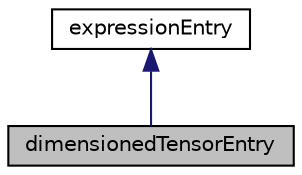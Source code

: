 digraph "dimensionedTensorEntry"
{
  bgcolor="transparent";
  edge [fontname="Helvetica",fontsize="10",labelfontname="Helvetica",labelfontsize="10"];
  node [fontname="Helvetica",fontsize="10",shape=record];
  Node1 [label="dimensionedTensorEntry",height=0.2,width=0.4,color="black", fillcolor="grey75", style="filled" fontcolor="black"];
  Node2 -> Node1 [dir="back",color="midnightblue",fontsize="10",style="solid",fontname="Helvetica"];
  Node2 [label="expressionEntry",height=0.2,width=0.4,color="black",URL="$classFoam_1_1exprTools_1_1expressionEntry.html",tooltip="Convert dictionary entry to a stringified expression. "];
}
